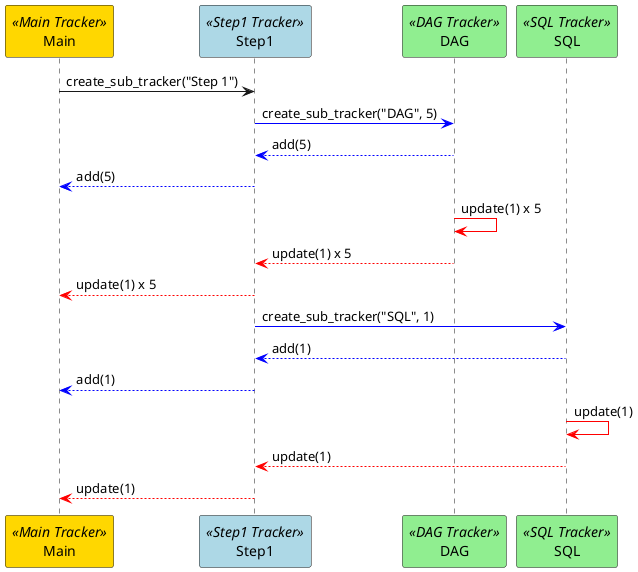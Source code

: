 @startuml
skinparam Participant {
  BackgroundColor<<Main Tracker>> Gold
  FontColor<<Main Tracker>> Black

  BackgroundColor<<Step1 Tracker>> LightBlue
  FontColor<<Step1 Tracker>> Black

  BackgroundColor<<DAG Tracker>> LightGreen
  FontColor<<DAG Tracker>> Black

  BackgroundColor<<SQL Tracker>> LightGreen
  FontColor<<SQL Tracker>> Black
}

participant "Main" as MT <<Main Tracker>>
participant "Step1" as S1T <<Step1 Tracker>>
participant "DAG" as DT  <<DAG Tracker>>
participant "SQL" as ST  <<SQL Tracker>>

MT -> S1T: create_sub_tracker("Step 1")


S1T [#blue]-> DT: create_sub_tracker("DAG", 5)
DT [#blue]--> S1T: add(5)
S1T [#blue]--> MT: add(5)

DT [#red]-> DT: update(1) x 5
DT [#red]--> S1T: update(1) x 5
S1T [#red]--> MT: update(1) x 5

S1T [#blue]-> ST: create_sub_tracker("SQL", 1)
ST [#blue]--> S1T: add(1)
S1T [#blue]--> MT: add(1)

ST [#red]-> ST: update(1)
ST [#red]--> S1T: update(1)
S1T [#red]--> MT: update(1)

@enduml
